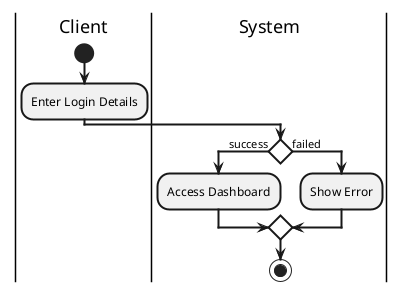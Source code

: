 @startuml
skinparam defaultTextAlignment center
skinparam ArrowThickness 2
skinparam ActivityBorderThickness 2
skinparam ActivityDiamondBackgroundColor white
skinparam ActivityDiamondBorderThickness 2

|Client|
start
:Enter Login Details;

|System|
if () then (success)
  :Access Dashboard;
else (failed)
  :Show Error;
endif
stop

@enduml 